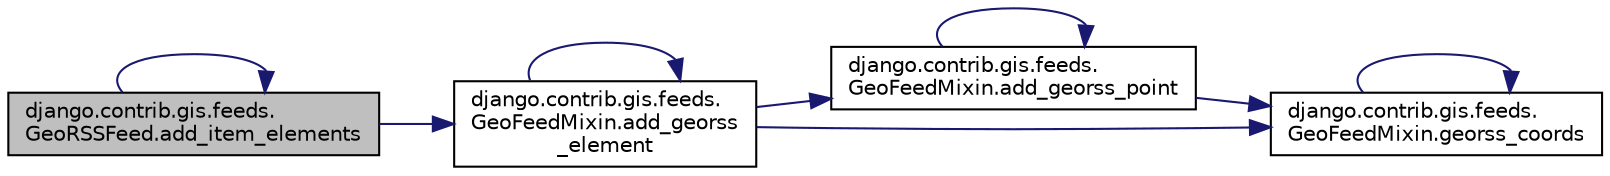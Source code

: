 digraph "django.contrib.gis.feeds.GeoRSSFeed.add_item_elements"
{
 // LATEX_PDF_SIZE
  edge [fontname="Helvetica",fontsize="10",labelfontname="Helvetica",labelfontsize="10"];
  node [fontname="Helvetica",fontsize="10",shape=record];
  rankdir="LR";
  Node1 [label="django.contrib.gis.feeds.\lGeoRSSFeed.add_item_elements",height=0.2,width=0.4,color="black", fillcolor="grey75", style="filled", fontcolor="black",tooltip=" "];
  Node1 -> Node2 [color="midnightblue",fontsize="10",style="solid",fontname="Helvetica"];
  Node2 [label="django.contrib.gis.feeds.\lGeoFeedMixin.add_georss\l_element",height=0.2,width=0.4,color="black", fillcolor="white", style="filled",URL="$d7/d89/classdjango_1_1contrib_1_1gis_1_1feeds_1_1_geo_feed_mixin.html#a8bab5564affeea0e2b51d14ca1fa7fcc",tooltip=" "];
  Node2 -> Node2 [color="midnightblue",fontsize="10",style="solid",fontname="Helvetica"];
  Node2 -> Node3 [color="midnightblue",fontsize="10",style="solid",fontname="Helvetica"];
  Node3 [label="django.contrib.gis.feeds.\lGeoFeedMixin.add_georss_point",height=0.2,width=0.4,color="black", fillcolor="white", style="filled",URL="$d7/d89/classdjango_1_1contrib_1_1gis_1_1feeds_1_1_geo_feed_mixin.html#af2ac575140557c58069084ed48484e7b",tooltip=" "];
  Node3 -> Node3 [color="midnightblue",fontsize="10",style="solid",fontname="Helvetica"];
  Node3 -> Node4 [color="midnightblue",fontsize="10",style="solid",fontname="Helvetica"];
  Node4 [label="django.contrib.gis.feeds.\lGeoFeedMixin.georss_coords",height=0.2,width=0.4,color="black", fillcolor="white", style="filled",URL="$d7/d89/classdjango_1_1contrib_1_1gis_1_1feeds_1_1_geo_feed_mixin.html#a9e576bcf685c3badea5967fbc3b8bbf8",tooltip=" "];
  Node4 -> Node4 [color="midnightblue",fontsize="10",style="solid",fontname="Helvetica"];
  Node2 -> Node4 [color="midnightblue",fontsize="10",style="solid",fontname="Helvetica"];
  Node1 -> Node1 [color="midnightblue",fontsize="10",style="solid",fontname="Helvetica"];
}
